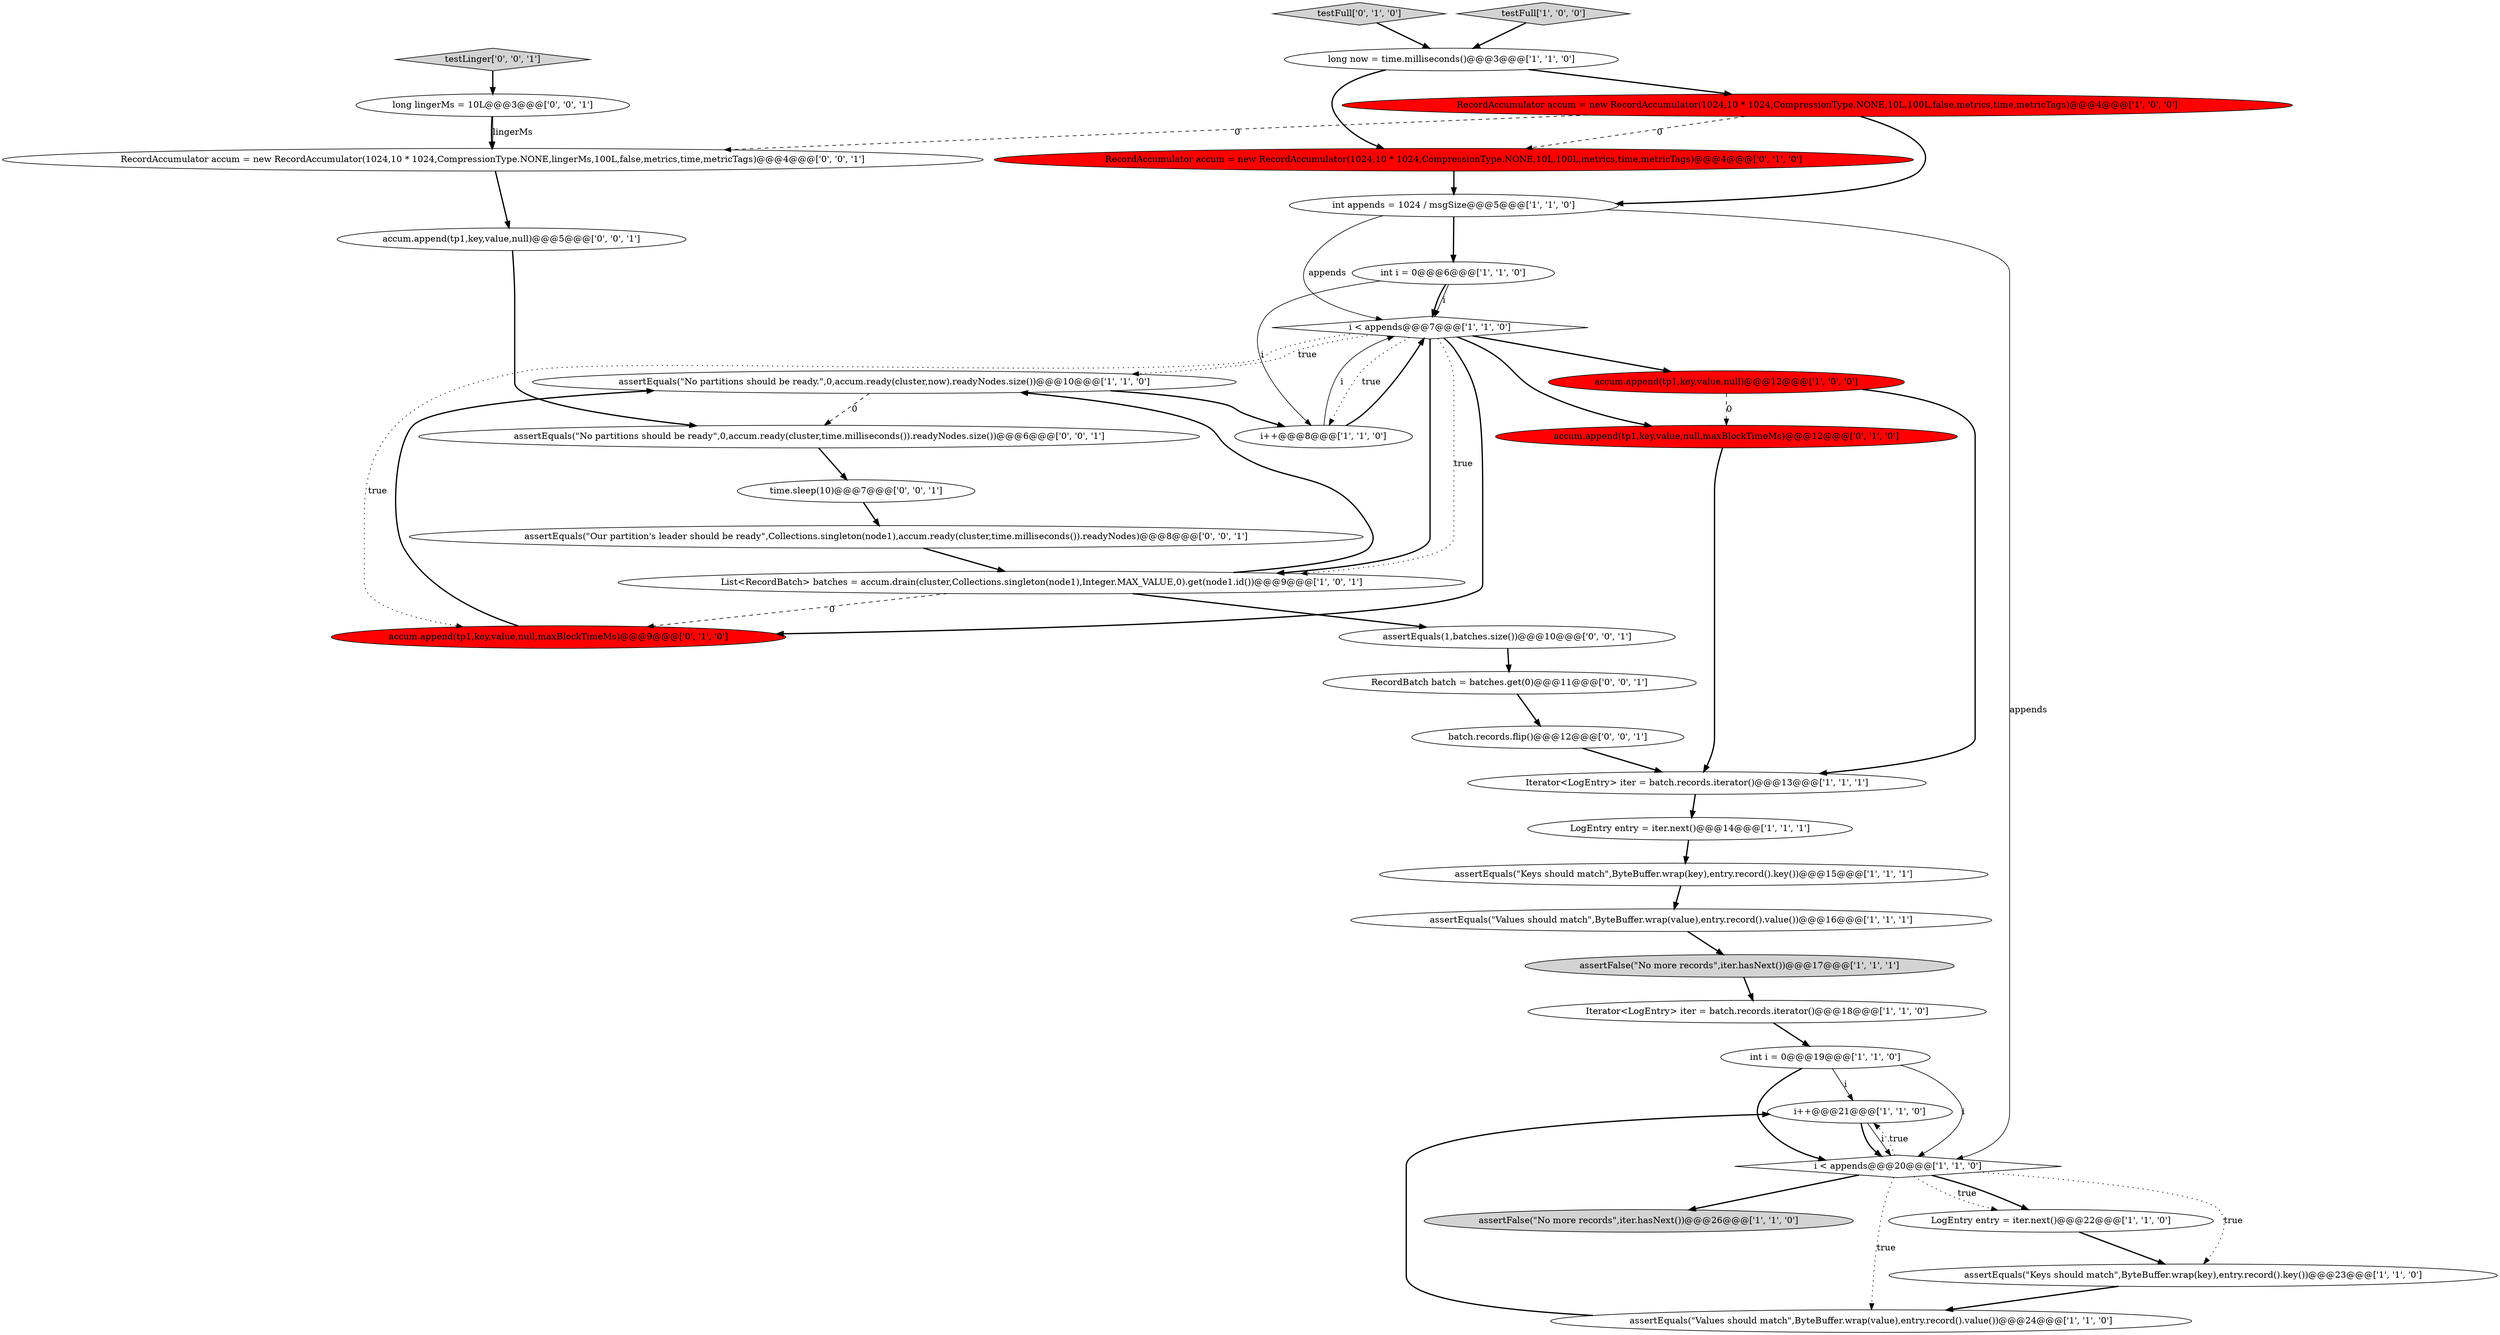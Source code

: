 digraph {
0 [style = filled, label = "int appends = 1024 / msgSize@@@5@@@['1', '1', '0']", fillcolor = white, shape = ellipse image = "AAA0AAABBB1BBB"];
28 [style = filled, label = "time.sleep(10)@@@7@@@['0', '0', '1']", fillcolor = white, shape = ellipse image = "AAA0AAABBB3BBB"];
1 [style = filled, label = "assertEquals(\"Keys should match\",ByteBuffer.wrap(key),entry.record().key())@@@15@@@['1', '1', '1']", fillcolor = white, shape = ellipse image = "AAA0AAABBB1BBB"];
19 [style = filled, label = "long now = time.milliseconds()@@@3@@@['1', '1', '0']", fillcolor = white, shape = ellipse image = "AAA0AAABBB1BBB"];
10 [style = filled, label = "LogEntry entry = iter.next()@@@14@@@['1', '1', '1']", fillcolor = white, shape = ellipse image = "AAA0AAABBB1BBB"];
15 [style = filled, label = "i < appends@@@7@@@['1', '1', '0']", fillcolor = white, shape = diamond image = "AAA0AAABBB1BBB"];
30 [style = filled, label = "assertEquals(\"Our partition's leader should be ready\",Collections.singleton(node1),accum.ready(cluster,time.milliseconds()).readyNodes)@@@8@@@['0', '0', '1']", fillcolor = white, shape = ellipse image = "AAA0AAABBB3BBB"];
4 [style = filled, label = "assertEquals(\"No partitions should be ready.\",0,accum.ready(cluster,now).readyNodes.size())@@@10@@@['1', '1', '0']", fillcolor = white, shape = ellipse image = "AAA0AAABBB1BBB"];
32 [style = filled, label = "assertEquals(1,batches.size())@@@10@@@['0', '0', '1']", fillcolor = white, shape = ellipse image = "AAA0AAABBB3BBB"];
21 [style = filled, label = "List<RecordBatch> batches = accum.drain(cluster,Collections.singleton(node1),Integer.MAX_VALUE,0).get(node1.id())@@@9@@@['1', '0', '1']", fillcolor = white, shape = ellipse image = "AAA0AAABBB1BBB"];
31 [style = filled, label = "testLinger['0', '0', '1']", fillcolor = lightgray, shape = diamond image = "AAA0AAABBB3BBB"];
5 [style = filled, label = "assertEquals(\"Keys should match\",ByteBuffer.wrap(key),entry.record().key())@@@23@@@['1', '1', '0']", fillcolor = white, shape = ellipse image = "AAA0AAABBB1BBB"];
22 [style = filled, label = "assertEquals(\"Values should match\",ByteBuffer.wrap(value),entry.record().value())@@@16@@@['1', '1', '1']", fillcolor = white, shape = ellipse image = "AAA0AAABBB1BBB"];
8 [style = filled, label = "assertFalse(\"No more records\",iter.hasNext())@@@26@@@['1', '1', '0']", fillcolor = lightgray, shape = ellipse image = "AAA0AAABBB1BBB"];
24 [style = filled, label = "accum.append(tp1,key,value,null,maxBlockTimeMs)@@@9@@@['0', '1', '0']", fillcolor = red, shape = ellipse image = "AAA1AAABBB2BBB"];
16 [style = filled, label = "assertFalse(\"No more records\",iter.hasNext())@@@17@@@['1', '1', '1']", fillcolor = lightgray, shape = ellipse image = "AAA0AAABBB1BBB"];
27 [style = filled, label = "accum.append(tp1,key,value,null)@@@5@@@['0', '0', '1']", fillcolor = white, shape = ellipse image = "AAA0AAABBB3BBB"];
12 [style = filled, label = "int i = 0@@@19@@@['1', '1', '0']", fillcolor = white, shape = ellipse image = "AAA0AAABBB1BBB"];
17 [style = filled, label = "accum.append(tp1,key,value,null)@@@12@@@['1', '0', '0']", fillcolor = red, shape = ellipse image = "AAA1AAABBB1BBB"];
20 [style = filled, label = "i++@@@21@@@['1', '1', '0']", fillcolor = white, shape = ellipse image = "AAA0AAABBB1BBB"];
26 [style = filled, label = "testFull['0', '1', '0']", fillcolor = lightgray, shape = diamond image = "AAA0AAABBB2BBB"];
34 [style = filled, label = "assertEquals(\"No partitions should be ready\",0,accum.ready(cluster,time.milliseconds()).readyNodes.size())@@@6@@@['0', '0', '1']", fillcolor = white, shape = ellipse image = "AAA0AAABBB3BBB"];
23 [style = filled, label = "RecordAccumulator accum = new RecordAccumulator(1024,10 * 1024,CompressionType.NONE,10L,100L,metrics,time,metricTags)@@@4@@@['0', '1', '0']", fillcolor = red, shape = ellipse image = "AAA1AAABBB2BBB"];
2 [style = filled, label = "testFull['1', '0', '0']", fillcolor = lightgray, shape = diamond image = "AAA0AAABBB1BBB"];
35 [style = filled, label = "RecordBatch batch = batches.get(0)@@@11@@@['0', '0', '1']", fillcolor = white, shape = ellipse image = "AAA0AAABBB3BBB"];
6 [style = filled, label = "i++@@@8@@@['1', '1', '0']", fillcolor = white, shape = ellipse image = "AAA0AAABBB1BBB"];
14 [style = filled, label = "LogEntry entry = iter.next()@@@22@@@['1', '1', '0']", fillcolor = white, shape = ellipse image = "AAA0AAABBB1BBB"];
29 [style = filled, label = "batch.records.flip()@@@12@@@['0', '0', '1']", fillcolor = white, shape = ellipse image = "AAA0AAABBB3BBB"];
18 [style = filled, label = "RecordAccumulator accum = new RecordAccumulator(1024,10 * 1024,CompressionType.NONE,10L,100L,false,metrics,time,metricTags)@@@4@@@['1', '0', '0']", fillcolor = red, shape = ellipse image = "AAA1AAABBB1BBB"];
13 [style = filled, label = "int i = 0@@@6@@@['1', '1', '0']", fillcolor = white, shape = ellipse image = "AAA0AAABBB1BBB"];
36 [style = filled, label = "long lingerMs = 10L@@@3@@@['0', '0', '1']", fillcolor = white, shape = ellipse image = "AAA0AAABBB3BBB"];
11 [style = filled, label = "assertEquals(\"Values should match\",ByteBuffer.wrap(value),entry.record().value())@@@24@@@['1', '1', '0']", fillcolor = white, shape = ellipse image = "AAA0AAABBB1BBB"];
9 [style = filled, label = "i < appends@@@20@@@['1', '1', '0']", fillcolor = white, shape = diamond image = "AAA0AAABBB1BBB"];
33 [style = filled, label = "RecordAccumulator accum = new RecordAccumulator(1024,10 * 1024,CompressionType.NONE,lingerMs,100L,false,metrics,time,metricTags)@@@4@@@['0', '0', '1']", fillcolor = white, shape = ellipse image = "AAA0AAABBB3BBB"];
3 [style = filled, label = "Iterator<LogEntry> iter = batch.records.iterator()@@@13@@@['1', '1', '1']", fillcolor = white, shape = ellipse image = "AAA0AAABBB1BBB"];
7 [style = filled, label = "Iterator<LogEntry> iter = batch.records.iterator()@@@18@@@['1', '1', '0']", fillcolor = white, shape = ellipse image = "AAA0AAABBB1BBB"];
25 [style = filled, label = "accum.append(tp1,key,value,null,maxBlockTimeMs)@@@12@@@['0', '1', '0']", fillcolor = red, shape = ellipse image = "AAA1AAABBB2BBB"];
32->35 [style = bold, label=""];
11->20 [style = bold, label=""];
12->9 [style = solid, label="i"];
19->18 [style = bold, label=""];
2->19 [style = bold, label=""];
13->6 [style = solid, label="i"];
35->29 [style = bold, label=""];
0->13 [style = bold, label=""];
12->20 [style = solid, label="i"];
28->30 [style = bold, label=""];
20->9 [style = bold, label=""];
4->6 [style = bold, label=""];
22->16 [style = bold, label=""];
15->21 [style = bold, label=""];
7->12 [style = bold, label=""];
15->25 [style = bold, label=""];
15->24 [style = dotted, label="true"];
9->11 [style = dotted, label="true"];
29->3 [style = bold, label=""];
25->3 [style = bold, label=""];
0->9 [style = solid, label="appends"];
16->7 [style = bold, label=""];
31->36 [style = bold, label=""];
15->21 [style = dotted, label="true"];
26->19 [style = bold, label=""];
12->9 [style = bold, label=""];
9->8 [style = bold, label=""];
23->0 [style = bold, label=""];
36->33 [style = bold, label=""];
33->27 [style = bold, label=""];
17->25 [style = dashed, label="0"];
9->14 [style = dotted, label="true"];
15->4 [style = dotted, label="true"];
6->15 [style = bold, label=""];
1->22 [style = bold, label=""];
36->33 [style = solid, label="lingerMs"];
34->28 [style = bold, label=""];
3->10 [style = bold, label=""];
15->17 [style = bold, label=""];
30->21 [style = bold, label=""];
24->4 [style = bold, label=""];
27->34 [style = bold, label=""];
18->23 [style = dashed, label="0"];
19->23 [style = bold, label=""];
15->24 [style = bold, label=""];
13->15 [style = solid, label="i"];
15->6 [style = dotted, label="true"];
21->32 [style = bold, label=""];
9->20 [style = dotted, label="true"];
4->34 [style = dashed, label="0"];
9->14 [style = bold, label=""];
17->3 [style = bold, label=""];
0->15 [style = solid, label="appends"];
5->11 [style = bold, label=""];
6->15 [style = solid, label="i"];
13->15 [style = bold, label=""];
21->4 [style = bold, label=""];
10->1 [style = bold, label=""];
21->24 [style = dashed, label="0"];
18->0 [style = bold, label=""];
20->9 [style = solid, label="i"];
18->33 [style = dashed, label="0"];
14->5 [style = bold, label=""];
9->5 [style = dotted, label="true"];
}
